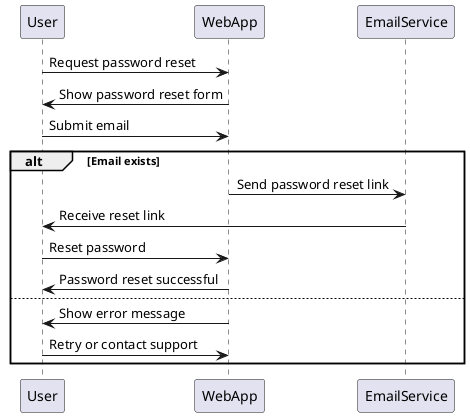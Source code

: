 @startuml
User -> WebApp: Request password reset
WebApp -> User: Show password reset form
User -> WebApp: Submit email
alt Email exists
  WebApp -> EmailService: Send password reset link
  EmailService -> User: Receive reset link
  User -> WebApp: Reset password
  WebApp -> User: Password reset successful
else
  WebApp -> User: Show error message
  User -> WebApp: Retry or contact support
end
@enduml

